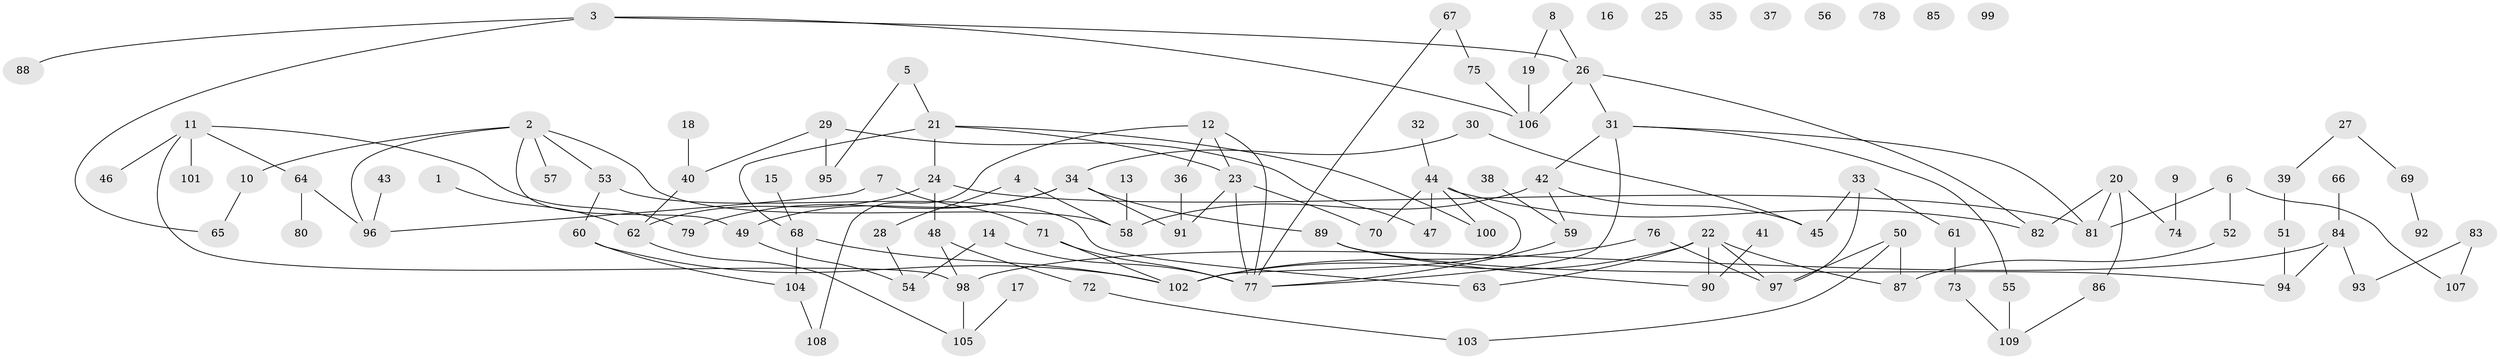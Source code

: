 // Generated by graph-tools (version 1.1) at 2025/25/03/09/25 03:25:20]
// undirected, 109 vertices, 137 edges
graph export_dot {
graph [start="1"]
  node [color=gray90,style=filled];
  1;
  2;
  3;
  4;
  5;
  6;
  7;
  8;
  9;
  10;
  11;
  12;
  13;
  14;
  15;
  16;
  17;
  18;
  19;
  20;
  21;
  22;
  23;
  24;
  25;
  26;
  27;
  28;
  29;
  30;
  31;
  32;
  33;
  34;
  35;
  36;
  37;
  38;
  39;
  40;
  41;
  42;
  43;
  44;
  45;
  46;
  47;
  48;
  49;
  50;
  51;
  52;
  53;
  54;
  55;
  56;
  57;
  58;
  59;
  60;
  61;
  62;
  63;
  64;
  65;
  66;
  67;
  68;
  69;
  70;
  71;
  72;
  73;
  74;
  75;
  76;
  77;
  78;
  79;
  80;
  81;
  82;
  83;
  84;
  85;
  86;
  87;
  88;
  89;
  90;
  91;
  92;
  93;
  94;
  95;
  96;
  97;
  98;
  99;
  100;
  101;
  102;
  103;
  104;
  105;
  106;
  107;
  108;
  109;
  1 -- 62;
  2 -- 10;
  2 -- 49;
  2 -- 53;
  2 -- 57;
  2 -- 58;
  2 -- 96;
  3 -- 26;
  3 -- 65;
  3 -- 88;
  3 -- 106;
  4 -- 28;
  4 -- 58;
  5 -- 21;
  5 -- 95;
  6 -- 52;
  6 -- 81;
  6 -- 107;
  7 -- 71;
  7 -- 96;
  8 -- 19;
  8 -- 26;
  9 -- 74;
  10 -- 65;
  11 -- 46;
  11 -- 64;
  11 -- 79;
  11 -- 98;
  11 -- 101;
  12 -- 23;
  12 -- 36;
  12 -- 77;
  12 -- 108;
  13 -- 58;
  14 -- 54;
  14 -- 77;
  15 -- 68;
  17 -- 105;
  18 -- 40;
  19 -- 106;
  20 -- 74;
  20 -- 81;
  20 -- 82;
  20 -- 86;
  21 -- 23;
  21 -- 24;
  21 -- 68;
  21 -- 100;
  22 -- 63;
  22 -- 87;
  22 -- 90;
  22 -- 97;
  22 -- 102;
  23 -- 70;
  23 -- 77;
  23 -- 91;
  24 -- 48;
  24 -- 62;
  24 -- 81;
  26 -- 31;
  26 -- 82;
  26 -- 106;
  27 -- 39;
  27 -- 69;
  28 -- 54;
  29 -- 40;
  29 -- 47;
  29 -- 95;
  30 -- 34;
  30 -- 45;
  31 -- 42;
  31 -- 55;
  31 -- 77;
  31 -- 81;
  32 -- 44;
  33 -- 45;
  33 -- 61;
  33 -- 97;
  34 -- 49;
  34 -- 79;
  34 -- 89;
  34 -- 91;
  36 -- 91;
  38 -- 59;
  39 -- 51;
  40 -- 62;
  41 -- 90;
  42 -- 45;
  42 -- 58;
  42 -- 59;
  43 -- 96;
  44 -- 47;
  44 -- 70;
  44 -- 82;
  44 -- 100;
  44 -- 102;
  48 -- 72;
  48 -- 98;
  49 -- 54;
  50 -- 87;
  50 -- 97;
  50 -- 103;
  51 -- 94;
  52 -- 87;
  53 -- 60;
  53 -- 63;
  55 -- 109;
  59 -- 77;
  60 -- 102;
  60 -- 104;
  61 -- 73;
  62 -- 105;
  64 -- 80;
  64 -- 96;
  66 -- 84;
  67 -- 75;
  67 -- 77;
  68 -- 102;
  68 -- 104;
  69 -- 92;
  71 -- 77;
  71 -- 102;
  72 -- 103;
  73 -- 109;
  75 -- 106;
  76 -- 97;
  76 -- 102;
  83 -- 93;
  83 -- 107;
  84 -- 93;
  84 -- 94;
  84 -- 98;
  86 -- 109;
  89 -- 90;
  89 -- 94;
  98 -- 105;
  104 -- 108;
}
